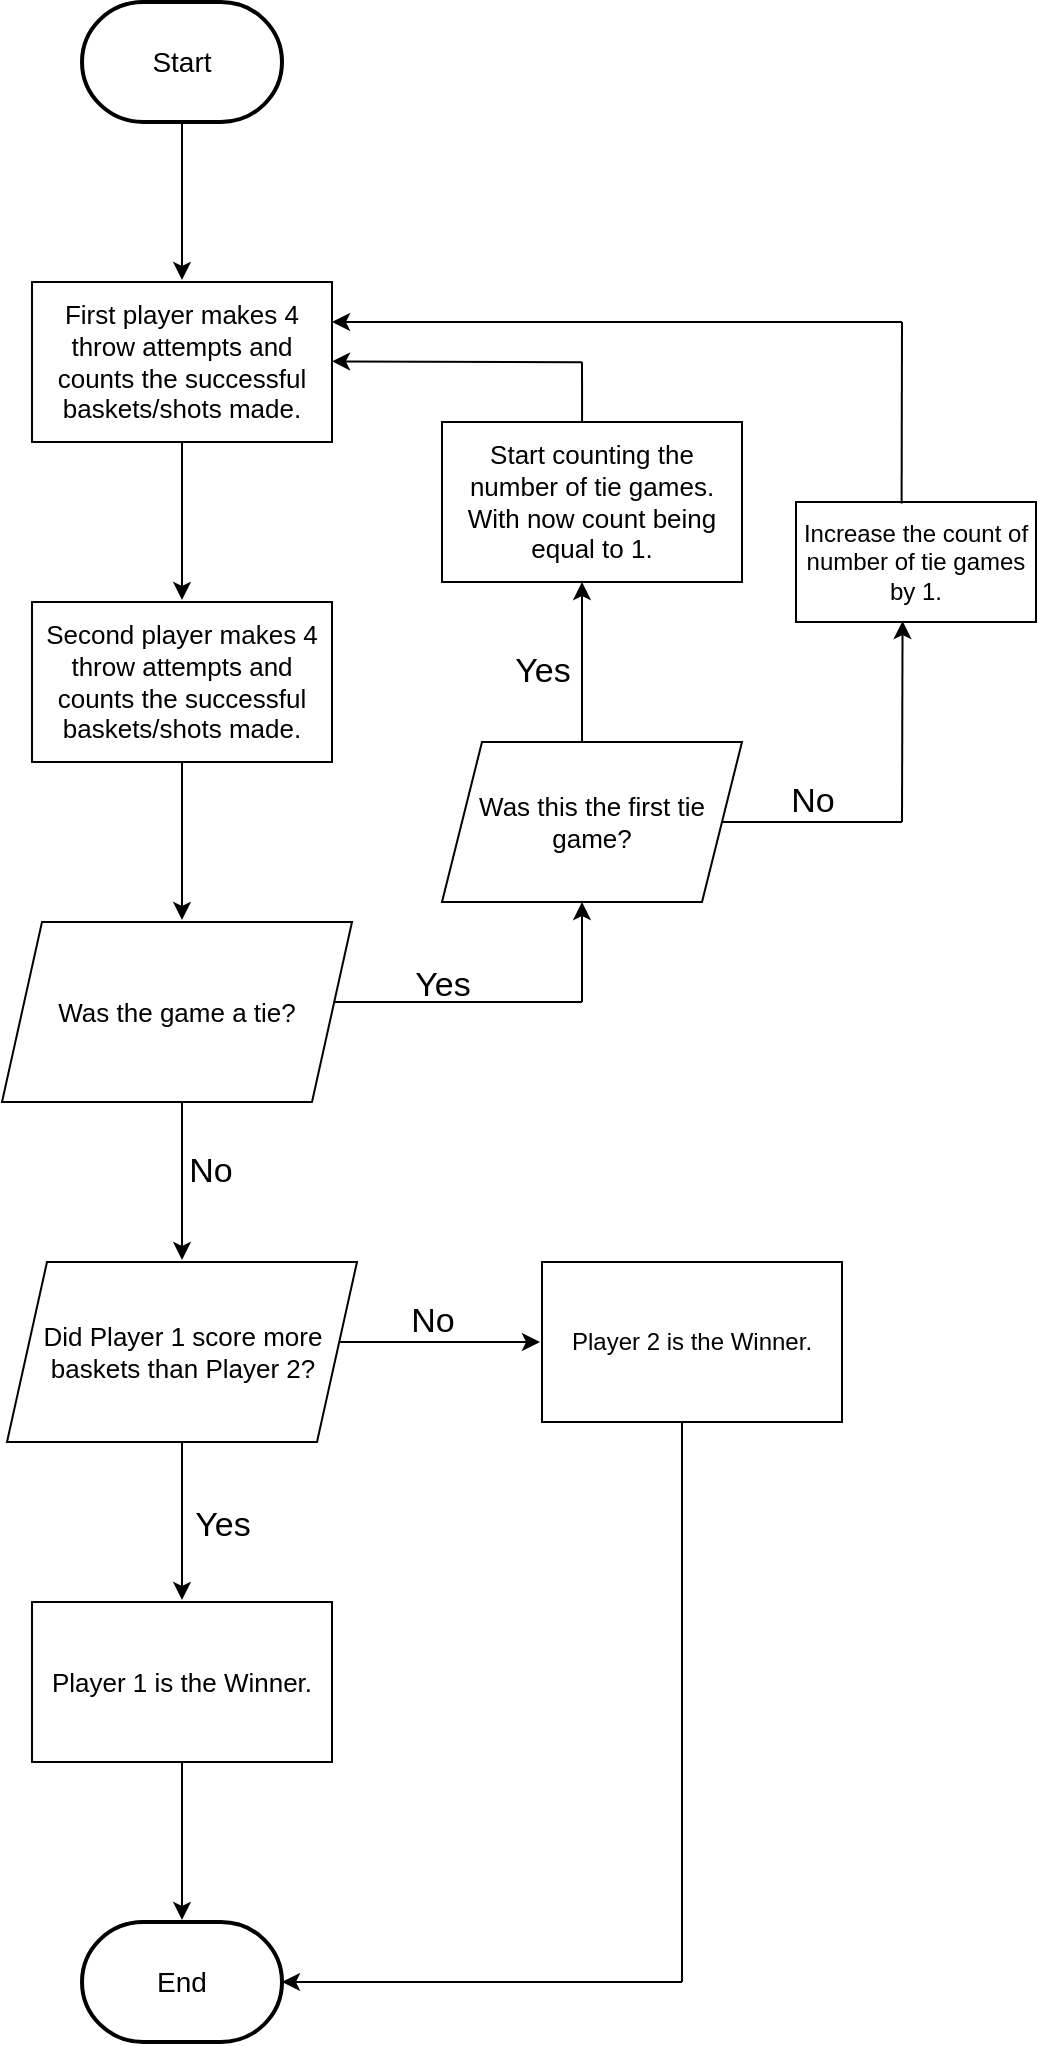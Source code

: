 <mxfile version="21.3.0" type="device">
  <diagram name="Page-1" id="c7h326OzE_-vylnMu65P">
    <mxGraphModel dx="2052" dy="1120" grid="1" gridSize="10" guides="1" tooltips="1" connect="1" arrows="1" fold="1" page="1" pageScale="1" pageWidth="827" pageHeight="1169" math="0" shadow="0">
      <root>
        <mxCell id="0" />
        <mxCell id="1" parent="0" />
        <mxCell id="3b0yyncNhhbkPXDSjd54-1" value="&lt;font style=&quot;font-size: 14px;&quot;&gt;Start&lt;/font&gt;" style="strokeWidth=2;html=1;shape=mxgraph.flowchart.terminator;whiteSpace=wrap;" vertex="1" parent="1">
          <mxGeometry x="260" y="70" width="100" height="60" as="geometry" />
        </mxCell>
        <mxCell id="3b0yyncNhhbkPXDSjd54-2" value="&lt;font style=&quot;font-size: 14px;&quot;&gt;End&lt;/font&gt;" style="strokeWidth=2;html=1;shape=mxgraph.flowchart.terminator;whiteSpace=wrap;" vertex="1" parent="1">
          <mxGeometry x="260" y="1030" width="100" height="60" as="geometry" />
        </mxCell>
        <mxCell id="3b0yyncNhhbkPXDSjd54-5" value="&lt;font style=&quot;font-size: 13px;&quot;&gt;First player makes 4 throw attempts and counts the successful baskets/shots made.&lt;/font&gt;" style="rounded=0;whiteSpace=wrap;html=1;" vertex="1" parent="1">
          <mxGeometry x="235" y="210" width="150" height="80" as="geometry" />
        </mxCell>
        <mxCell id="3b0yyncNhhbkPXDSjd54-6" value="&lt;font style=&quot;font-size: 13px;&quot;&gt;Second player makes 4 throw attempts and counts the successful baskets/shots made.&lt;/font&gt;" style="rounded=0;whiteSpace=wrap;html=1;" vertex="1" parent="1">
          <mxGeometry x="235" y="370" width="150" height="80" as="geometry" />
        </mxCell>
        <mxCell id="3b0yyncNhhbkPXDSjd54-11" value="" style="endArrow=none;html=1;rounded=0;" edge="1" parent="1">
          <mxGeometry width="50" height="50" relative="1" as="geometry">
            <mxPoint x="375" y="570" as="sourcePoint" />
            <mxPoint x="510" y="570" as="targetPoint" />
          </mxGeometry>
        </mxCell>
        <mxCell id="3b0yyncNhhbkPXDSjd54-12" value="" style="endArrow=classic;html=1;rounded=0;" edge="1" parent="1">
          <mxGeometry width="50" height="50" relative="1" as="geometry">
            <mxPoint x="510" y="250.17" as="sourcePoint" />
            <mxPoint x="385" y="249.67" as="targetPoint" />
          </mxGeometry>
        </mxCell>
        <mxCell id="3b0yyncNhhbkPXDSjd54-14" value="Yes" style="text;html=1;align=center;verticalAlign=middle;resizable=0;points=[];autosize=1;strokeColor=none;fillColor=none;fontSize=17;" vertex="1" parent="1">
          <mxGeometry x="415" y="547" width="50" height="30" as="geometry" />
        </mxCell>
        <mxCell id="3b0yyncNhhbkPXDSjd54-16" value="&lt;font style=&quot;font-size: 13px;&quot;&gt;Did Player 1 score more baskets than Player 2?&lt;/font&gt;" style="shape=parallelogram;perimeter=parallelogramPerimeter;whiteSpace=wrap;html=1;fixedSize=1;" vertex="1" parent="1">
          <mxGeometry x="222.5" y="700" width="175" height="90" as="geometry" />
        </mxCell>
        <mxCell id="3b0yyncNhhbkPXDSjd54-19" value="&lt;font style=&quot;font-size: 13px;&quot;&gt;Was this the first tie game?&lt;/font&gt;" style="shape=parallelogram;perimeter=parallelogramPerimeter;whiteSpace=wrap;html=1;fixedSize=1;" vertex="1" parent="1">
          <mxGeometry x="440" y="440" width="150" height="80" as="geometry" />
        </mxCell>
        <mxCell id="3b0yyncNhhbkPXDSjd54-20" value="&lt;span style=&quot;font-size: 13px;&quot;&gt;Start counting the number of tie games. With now count being equal to 1.&lt;/span&gt;" style="rounded=0;whiteSpace=wrap;html=1;" vertex="1" parent="1">
          <mxGeometry x="440" y="280" width="150" height="80" as="geometry" />
        </mxCell>
        <mxCell id="3b0yyncNhhbkPXDSjd54-21" value="" style="endArrow=classic;html=1;rounded=0;" edge="1" parent="1">
          <mxGeometry width="50" height="50" relative="1" as="geometry">
            <mxPoint x="310" y="130" as="sourcePoint" />
            <mxPoint x="310" y="209" as="targetPoint" />
          </mxGeometry>
        </mxCell>
        <mxCell id="3b0yyncNhhbkPXDSjd54-22" value="" style="endArrow=classic;html=1;rounded=0;" edge="1" parent="1">
          <mxGeometry width="50" height="50" relative="1" as="geometry">
            <mxPoint x="310" y="290" as="sourcePoint" />
            <mxPoint x="310" y="369" as="targetPoint" />
          </mxGeometry>
        </mxCell>
        <mxCell id="3b0yyncNhhbkPXDSjd54-23" value="" style="endArrow=classic;html=1;rounded=0;" edge="1" parent="1">
          <mxGeometry width="50" height="50" relative="1" as="geometry">
            <mxPoint x="310" y="450" as="sourcePoint" />
            <mxPoint x="310" y="529" as="targetPoint" />
          </mxGeometry>
        </mxCell>
        <mxCell id="3b0yyncNhhbkPXDSjd54-25" value="Yes" style="text;html=1;align=center;verticalAlign=middle;resizable=0;points=[];autosize=1;strokeColor=none;fillColor=none;fontSize=17;" vertex="1" parent="1">
          <mxGeometry x="465" y="390" width="50" height="30" as="geometry" />
        </mxCell>
        <mxCell id="3b0yyncNhhbkPXDSjd54-27" value="" style="endArrow=none;html=1;rounded=0;exitX=0.467;exitY=-0.005;exitDx=0;exitDy=0;exitPerimeter=0;" edge="1" parent="1" source="3b0yyncNhhbkPXDSjd54-20">
          <mxGeometry width="50" height="50" relative="1" as="geometry">
            <mxPoint x="510" y="260" as="sourcePoint" />
            <mxPoint x="510" y="250" as="targetPoint" />
          </mxGeometry>
        </mxCell>
        <mxCell id="3b0yyncNhhbkPXDSjd54-29" value="No" style="text;html=1;align=center;verticalAlign=middle;resizable=0;points=[];autosize=1;strokeColor=none;fillColor=none;fontSize=17;" vertex="1" parent="1">
          <mxGeometry x="299" y="640" width="50" height="30" as="geometry" />
        </mxCell>
        <mxCell id="3b0yyncNhhbkPXDSjd54-30" value="" style="endArrow=classic;html=1;rounded=0;" edge="1" parent="1">
          <mxGeometry width="50" height="50" relative="1" as="geometry">
            <mxPoint x="310" y="620" as="sourcePoint" />
            <mxPoint x="310" y="699" as="targetPoint" />
          </mxGeometry>
        </mxCell>
        <mxCell id="3b0yyncNhhbkPXDSjd54-31" value="" style="endArrow=classic;html=1;rounded=0;" edge="1" parent="1">
          <mxGeometry width="50" height="50" relative="1" as="geometry">
            <mxPoint x="510" y="440" as="sourcePoint" />
            <mxPoint x="510" y="360" as="targetPoint" />
          </mxGeometry>
        </mxCell>
        <mxCell id="3b0yyncNhhbkPXDSjd54-32" value="" style="endArrow=classic;html=1;rounded=0;" edge="1" parent="1">
          <mxGeometry width="50" height="50" relative="1" as="geometry">
            <mxPoint x="510" y="570" as="sourcePoint" />
            <mxPoint x="510" y="520" as="targetPoint" />
          </mxGeometry>
        </mxCell>
        <mxCell id="3b0yyncNhhbkPXDSjd54-33" value="Increase the count of number of tie games by 1." style="rounded=0;whiteSpace=wrap;html=1;" vertex="1" parent="1">
          <mxGeometry x="617" y="320" width="120" height="60" as="geometry" />
        </mxCell>
        <mxCell id="3b0yyncNhhbkPXDSjd54-34" value="" style="endArrow=classic;html=1;rounded=0;entryX=0.444;entryY=0.992;entryDx=0;entryDy=0;entryPerimeter=0;" edge="1" parent="1" target="3b0yyncNhhbkPXDSjd54-33">
          <mxGeometry width="50" height="50" relative="1" as="geometry">
            <mxPoint x="670" y="480" as="sourcePoint" />
            <mxPoint x="670" y="400" as="targetPoint" />
          </mxGeometry>
        </mxCell>
        <mxCell id="3b0yyncNhhbkPXDSjd54-35" value="" style="endArrow=none;html=1;rounded=0;exitX=1;exitY=0.5;exitDx=0;exitDy=0;" edge="1" parent="1" source="3b0yyncNhhbkPXDSjd54-19">
          <mxGeometry width="50" height="50" relative="1" as="geometry">
            <mxPoint x="590" y="480" as="sourcePoint" />
            <mxPoint x="670" y="480" as="targetPoint" />
          </mxGeometry>
        </mxCell>
        <mxCell id="3b0yyncNhhbkPXDSjd54-36" value="No" style="text;html=1;align=center;verticalAlign=middle;resizable=0;points=[];autosize=1;strokeColor=none;fillColor=none;fontSize=17;" vertex="1" parent="1">
          <mxGeometry x="600" y="455" width="50" height="30" as="geometry" />
        </mxCell>
        <mxCell id="3b0yyncNhhbkPXDSjd54-37" value="" style="endArrow=classic;html=1;rounded=0;entryX=1;entryY=0.25;entryDx=0;entryDy=0;" edge="1" parent="1" target="3b0yyncNhhbkPXDSjd54-5">
          <mxGeometry width="50" height="50" relative="1" as="geometry">
            <mxPoint x="670" y="230" as="sourcePoint" />
            <mxPoint x="660" y="190" as="targetPoint" />
          </mxGeometry>
        </mxCell>
        <mxCell id="3b0yyncNhhbkPXDSjd54-38" value="" style="endArrow=none;html=1;rounded=0;entryX=0.44;entryY=0.013;entryDx=0;entryDy=0;entryPerimeter=0;" edge="1" parent="1" target="3b0yyncNhhbkPXDSjd54-33">
          <mxGeometry width="50" height="50" relative="1" as="geometry">
            <mxPoint x="670" y="230" as="sourcePoint" />
            <mxPoint x="720" y="250" as="targetPoint" />
          </mxGeometry>
        </mxCell>
        <mxCell id="3b0yyncNhhbkPXDSjd54-39" value="&lt;font style=&quot;font-size: 13px;&quot;&gt;Was the game a tie?&lt;/font&gt;" style="shape=parallelogram;perimeter=parallelogramPerimeter;whiteSpace=wrap;html=1;fixedSize=1;" vertex="1" parent="1">
          <mxGeometry x="220" y="530" width="175" height="90" as="geometry" />
        </mxCell>
        <mxCell id="3b0yyncNhhbkPXDSjd54-41" value="" style="endArrow=classic;html=1;rounded=0;" edge="1" parent="1">
          <mxGeometry width="50" height="50" relative="1" as="geometry">
            <mxPoint x="310" y="790" as="sourcePoint" />
            <mxPoint x="310" y="869" as="targetPoint" />
          </mxGeometry>
        </mxCell>
        <mxCell id="3b0yyncNhhbkPXDSjd54-42" value="Yes" style="text;html=1;align=center;verticalAlign=middle;resizable=0;points=[];autosize=1;strokeColor=none;fillColor=none;fontSize=17;" vertex="1" parent="1">
          <mxGeometry x="305" y="817" width="50" height="30" as="geometry" />
        </mxCell>
        <mxCell id="3b0yyncNhhbkPXDSjd54-43" value="" style="endArrow=classic;html=1;rounded=0;" edge="1" parent="1">
          <mxGeometry width="50" height="50" relative="1" as="geometry">
            <mxPoint x="389" y="740" as="sourcePoint" />
            <mxPoint x="489" y="740" as="targetPoint" />
          </mxGeometry>
        </mxCell>
        <mxCell id="3b0yyncNhhbkPXDSjd54-44" value="No" style="text;html=1;align=center;verticalAlign=middle;resizable=0;points=[];autosize=1;strokeColor=none;fillColor=none;fontSize=17;" vertex="1" parent="1">
          <mxGeometry x="410" y="715" width="50" height="30" as="geometry" />
        </mxCell>
        <mxCell id="3b0yyncNhhbkPXDSjd54-45" value="&lt;font style=&quot;font-size: 13px;&quot;&gt;Player 1 is the Winner.&lt;/font&gt;" style="rounded=0;whiteSpace=wrap;html=1;" vertex="1" parent="1">
          <mxGeometry x="235" y="870" width="150" height="80" as="geometry" />
        </mxCell>
        <mxCell id="3b0yyncNhhbkPXDSjd54-46" value="Player 2 is the Winner." style="rounded=0;whiteSpace=wrap;html=1;" vertex="1" parent="1">
          <mxGeometry x="490" y="700" width="150" height="80" as="geometry" />
        </mxCell>
        <mxCell id="3b0yyncNhhbkPXDSjd54-47" value="" style="endArrow=classic;html=1;rounded=0;" edge="1" parent="1">
          <mxGeometry width="50" height="50" relative="1" as="geometry">
            <mxPoint x="310" y="950" as="sourcePoint" />
            <mxPoint x="310" y="1029" as="targetPoint" />
          </mxGeometry>
        </mxCell>
        <mxCell id="3b0yyncNhhbkPXDSjd54-48" value="" style="endArrow=classic;html=1;rounded=0;entryX=1;entryY=0.5;entryDx=0;entryDy=0;entryPerimeter=0;" edge="1" parent="1" target="3b0yyncNhhbkPXDSjd54-2">
          <mxGeometry width="50" height="50" relative="1" as="geometry">
            <mxPoint x="560" y="1060" as="sourcePoint" />
            <mxPoint x="380" y="1059" as="targetPoint" />
          </mxGeometry>
        </mxCell>
        <mxCell id="3b0yyncNhhbkPXDSjd54-49" value="" style="endArrow=none;html=1;rounded=0;entryX=0.5;entryY=1;entryDx=0;entryDy=0;" edge="1" parent="1">
          <mxGeometry width="50" height="50" relative="1" as="geometry">
            <mxPoint x="560" y="1060" as="sourcePoint" />
            <mxPoint x="560" y="780" as="targetPoint" />
          </mxGeometry>
        </mxCell>
      </root>
    </mxGraphModel>
  </diagram>
</mxfile>
